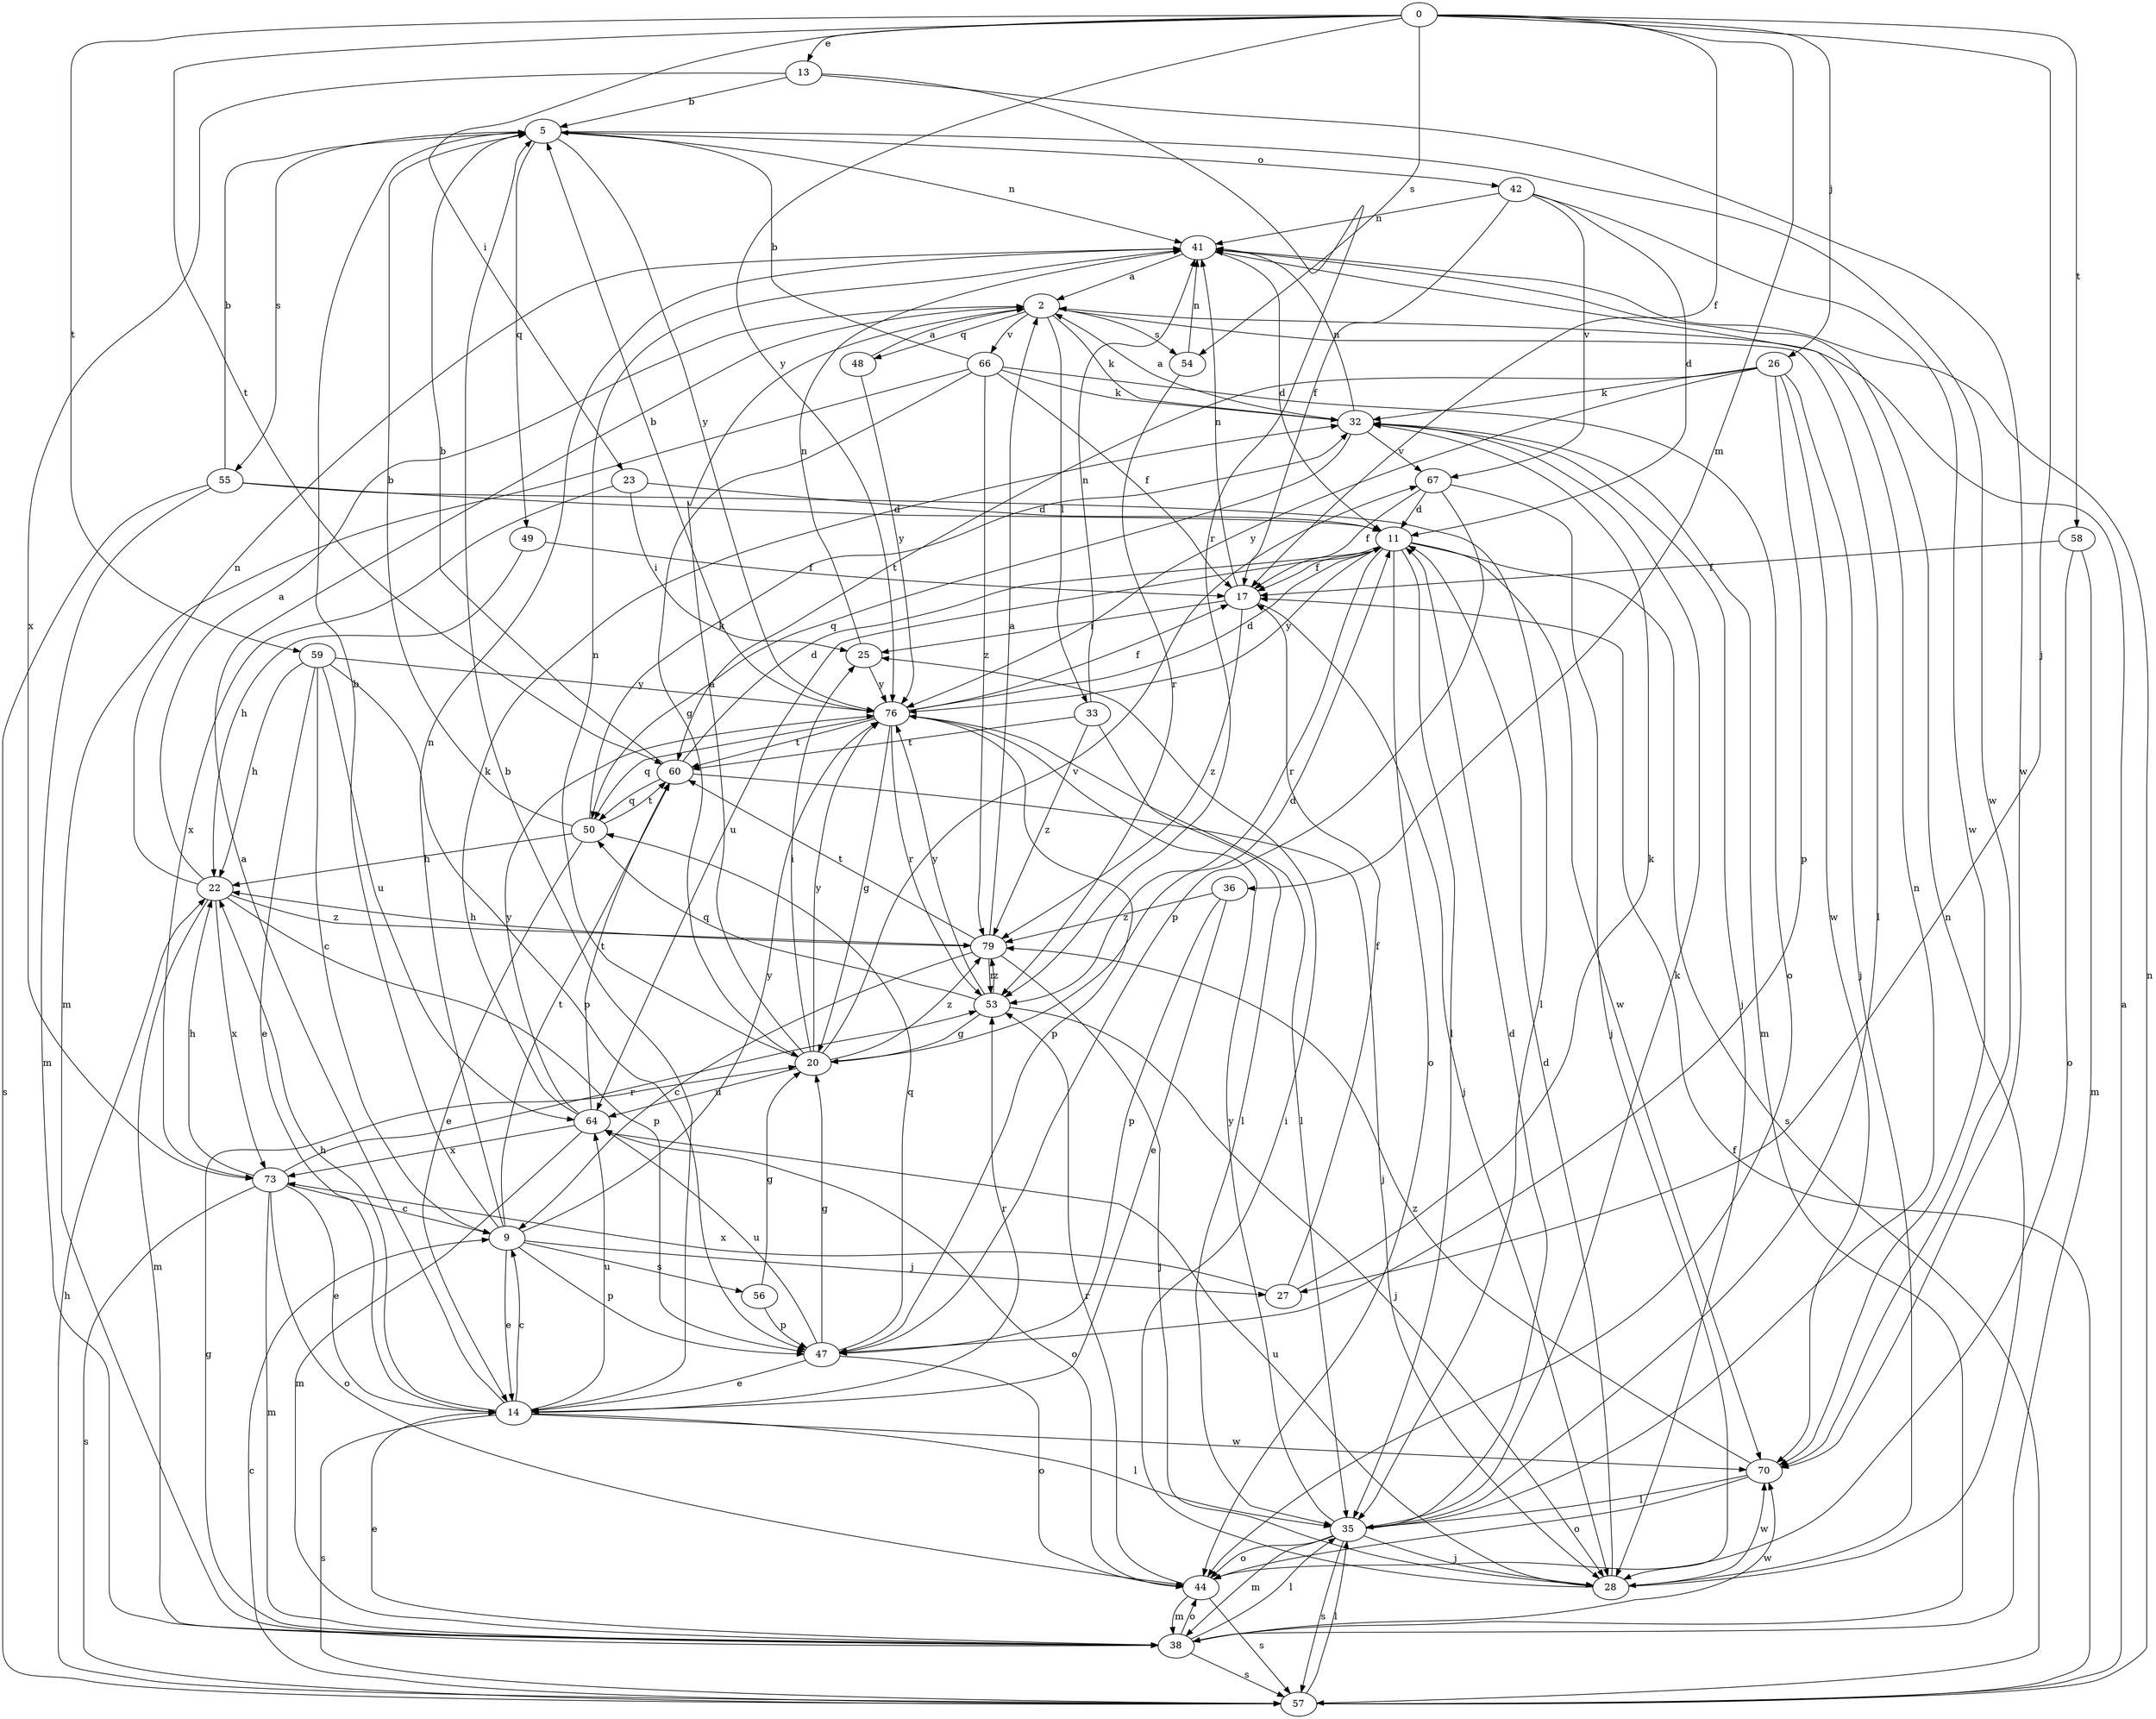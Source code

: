 strict digraph  {
0;
2;
5;
9;
11;
13;
14;
17;
20;
22;
23;
25;
26;
27;
28;
32;
33;
35;
36;
38;
41;
42;
44;
47;
48;
49;
50;
53;
54;
55;
56;
57;
58;
59;
60;
64;
66;
67;
70;
73;
76;
79;
0 -> 13  [label=e];
0 -> 17  [label=f];
0 -> 23  [label=i];
0 -> 26  [label=j];
0 -> 27  [label=j];
0 -> 36  [label=m];
0 -> 54  [label=s];
0 -> 58  [label=t];
0 -> 59  [label=t];
0 -> 60  [label=t];
0 -> 76  [label=y];
2 -> 32  [label=k];
2 -> 33  [label=l];
2 -> 35  [label=l];
2 -> 48  [label=q];
2 -> 54  [label=s];
2 -> 66  [label=v];
5 -> 41  [label=n];
5 -> 42  [label=o];
5 -> 49  [label=q];
5 -> 55  [label=s];
5 -> 70  [label=w];
5 -> 76  [label=y];
9 -> 5  [label=b];
9 -> 14  [label=e];
9 -> 27  [label=j];
9 -> 41  [label=n];
9 -> 47  [label=p];
9 -> 56  [label=s];
9 -> 60  [label=t];
9 -> 76  [label=y];
11 -> 17  [label=f];
11 -> 35  [label=l];
11 -> 44  [label=o];
11 -> 53  [label=r];
11 -> 57  [label=s];
11 -> 64  [label=u];
11 -> 70  [label=w];
11 -> 76  [label=y];
13 -> 5  [label=b];
13 -> 53  [label=r];
13 -> 70  [label=w];
13 -> 73  [label=x];
14 -> 2  [label=a];
14 -> 5  [label=b];
14 -> 9  [label=c];
14 -> 22  [label=h];
14 -> 35  [label=l];
14 -> 53  [label=r];
14 -> 57  [label=s];
14 -> 64  [label=u];
14 -> 70  [label=w];
17 -> 25  [label=i];
17 -> 28  [label=j];
17 -> 41  [label=n];
17 -> 79  [label=z];
20 -> 2  [label=a];
20 -> 11  [label=d];
20 -> 25  [label=i];
20 -> 41  [label=n];
20 -> 64  [label=u];
20 -> 67  [label=v];
20 -> 76  [label=y];
20 -> 79  [label=z];
22 -> 2  [label=a];
22 -> 38  [label=m];
22 -> 41  [label=n];
22 -> 47  [label=p];
22 -> 73  [label=x];
22 -> 79  [label=z];
23 -> 11  [label=d];
23 -> 25  [label=i];
23 -> 73  [label=x];
25 -> 41  [label=n];
25 -> 76  [label=y];
26 -> 28  [label=j];
26 -> 32  [label=k];
26 -> 47  [label=p];
26 -> 60  [label=t];
26 -> 70  [label=w];
26 -> 76  [label=y];
27 -> 17  [label=f];
27 -> 32  [label=k];
27 -> 73  [label=x];
28 -> 11  [label=d];
28 -> 25  [label=i];
28 -> 41  [label=n];
28 -> 64  [label=u];
28 -> 70  [label=w];
32 -> 2  [label=a];
32 -> 28  [label=j];
32 -> 38  [label=m];
32 -> 41  [label=n];
32 -> 50  [label=q];
32 -> 67  [label=v];
33 -> 35  [label=l];
33 -> 41  [label=n];
33 -> 60  [label=t];
33 -> 79  [label=z];
35 -> 11  [label=d];
35 -> 28  [label=j];
35 -> 32  [label=k];
35 -> 38  [label=m];
35 -> 41  [label=n];
35 -> 44  [label=o];
35 -> 57  [label=s];
35 -> 76  [label=y];
36 -> 14  [label=e];
36 -> 47  [label=p];
36 -> 79  [label=z];
38 -> 14  [label=e];
38 -> 20  [label=g];
38 -> 35  [label=l];
38 -> 44  [label=o];
38 -> 57  [label=s];
38 -> 70  [label=w];
41 -> 2  [label=a];
41 -> 11  [label=d];
42 -> 11  [label=d];
42 -> 17  [label=f];
42 -> 41  [label=n];
42 -> 67  [label=v];
42 -> 70  [label=w];
44 -> 38  [label=m];
44 -> 53  [label=r];
44 -> 57  [label=s];
47 -> 14  [label=e];
47 -> 20  [label=g];
47 -> 44  [label=o];
47 -> 50  [label=q];
47 -> 64  [label=u];
48 -> 2  [label=a];
48 -> 76  [label=y];
49 -> 17  [label=f];
49 -> 22  [label=h];
50 -> 5  [label=b];
50 -> 14  [label=e];
50 -> 22  [label=h];
50 -> 32  [label=k];
50 -> 60  [label=t];
53 -> 20  [label=g];
53 -> 28  [label=j];
53 -> 50  [label=q];
53 -> 76  [label=y];
53 -> 79  [label=z];
54 -> 41  [label=n];
54 -> 53  [label=r];
55 -> 5  [label=b];
55 -> 11  [label=d];
55 -> 35  [label=l];
55 -> 38  [label=m];
55 -> 57  [label=s];
56 -> 20  [label=g];
56 -> 47  [label=p];
57 -> 2  [label=a];
57 -> 9  [label=c];
57 -> 17  [label=f];
57 -> 22  [label=h];
57 -> 35  [label=l];
57 -> 41  [label=n];
58 -> 17  [label=f];
58 -> 38  [label=m];
58 -> 44  [label=o];
59 -> 9  [label=c];
59 -> 14  [label=e];
59 -> 22  [label=h];
59 -> 47  [label=p];
59 -> 64  [label=u];
59 -> 76  [label=y];
60 -> 5  [label=b];
60 -> 11  [label=d];
60 -> 28  [label=j];
60 -> 50  [label=q];
64 -> 32  [label=k];
64 -> 38  [label=m];
64 -> 44  [label=o];
64 -> 60  [label=t];
64 -> 73  [label=x];
64 -> 76  [label=y];
66 -> 5  [label=b];
66 -> 17  [label=f];
66 -> 20  [label=g];
66 -> 32  [label=k];
66 -> 38  [label=m];
66 -> 44  [label=o];
66 -> 79  [label=z];
67 -> 11  [label=d];
67 -> 17  [label=f];
67 -> 28  [label=j];
67 -> 47  [label=p];
70 -> 35  [label=l];
70 -> 44  [label=o];
70 -> 79  [label=z];
73 -> 9  [label=c];
73 -> 14  [label=e];
73 -> 22  [label=h];
73 -> 38  [label=m];
73 -> 44  [label=o];
73 -> 53  [label=r];
73 -> 57  [label=s];
76 -> 5  [label=b];
76 -> 11  [label=d];
76 -> 17  [label=f];
76 -> 20  [label=g];
76 -> 35  [label=l];
76 -> 47  [label=p];
76 -> 50  [label=q];
76 -> 53  [label=r];
76 -> 60  [label=t];
79 -> 2  [label=a];
79 -> 9  [label=c];
79 -> 22  [label=h];
79 -> 28  [label=j];
79 -> 53  [label=r];
79 -> 60  [label=t];
}
